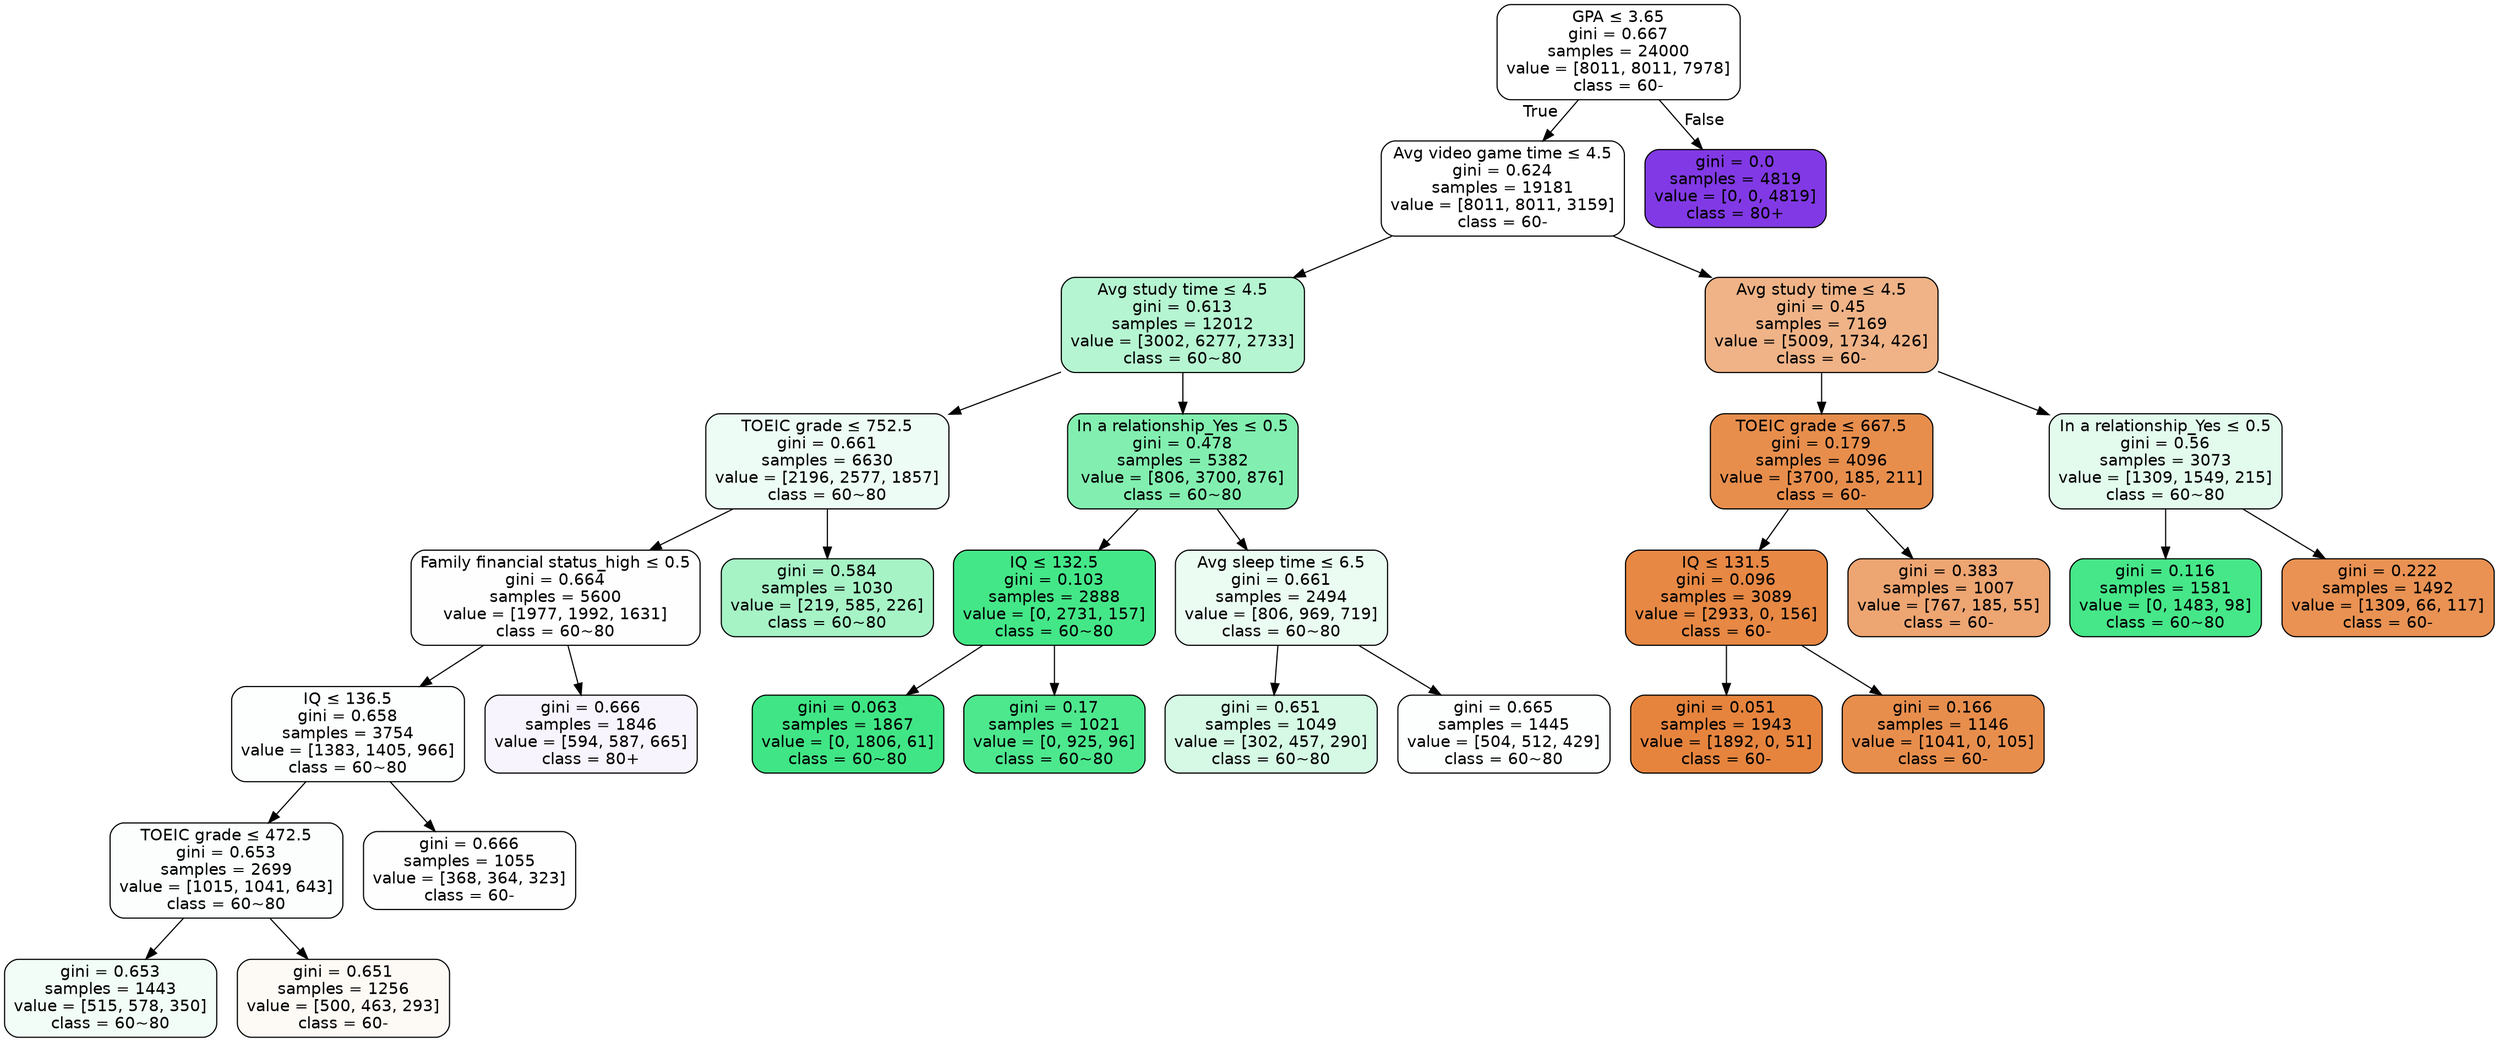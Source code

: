 digraph Tree {
node [shape=box, style="filled, rounded", color="black", fontname=helvetica] ;
edge [fontname=helvetica] ;
0 [label=<GPA &le; 3.65<br/>gini = 0.667<br/>samples = 24000<br/>value = [8011, 8011, 7978]<br/>class = 60->, fillcolor="#e5813900"] ;
1 [label=<Avg video game time &le; 4.5<br/>gini = 0.624<br/>samples = 19181<br/>value = [8011, 8011, 3159]<br/>class = 60->, fillcolor="#e5813900"] ;
0 -> 1 [labeldistance=2.5, labelangle=45, headlabel="True"] ;
2 [label=<Avg study time &le; 4.5<br/>gini = 0.613<br/>samples = 12012<br/>value = [3002, 6277, 2733]<br/>class = 60~80>, fillcolor="#39e5815d"] ;
1 -> 2 ;
3 [label=<TOEIC grade &le; 752.5<br/>gini = 0.661<br/>samples = 6630<br/>value = [2196, 2577, 1857]<br/>class = 60~80>, fillcolor="#39e58116"] ;
2 -> 3 ;
4 [label=<Family financial status_high &le; 0.5<br/>gini = 0.664<br/>samples = 5600<br/>value = [1977, 1992, 1631]<br/>class = 60~80>, fillcolor="#39e58101"] ;
3 -> 4 ;
5 [label=<IQ &le; 136.5<br/>gini = 0.658<br/>samples = 3754<br/>value = [1383, 1405, 966]<br/>class = 60~80>, fillcolor="#39e58102"] ;
4 -> 5 ;
6 [label=<TOEIC grade &le; 472.5<br/>gini = 0.653<br/>samples = 2699<br/>value = [1015, 1041, 643]<br/>class = 60~80>, fillcolor="#39e58104"] ;
5 -> 6 ;
7 [label=<gini = 0.653<br/>samples = 1443<br/>value = [515, 578, 350]<br/>class = 60~80>, fillcolor="#39e58111"] ;
6 -> 7 ;
8 [label=<gini = 0.651<br/>samples = 1256<br/>value = [500, 463, 293]<br/>class = 60->, fillcolor="#e581390c"] ;
6 -> 8 ;
9 [label=<gini = 0.666<br/>samples = 1055<br/>value = [368, 364, 323]<br/>class = 60->, fillcolor="#e5813901"] ;
5 -> 9 ;
10 [label=<gini = 0.666<br/>samples = 1846<br/>value = [594, 587, 665]<br/>class = 80+>, fillcolor="#8139e50e"] ;
4 -> 10 ;
11 [label=<gini = 0.584<br/>samples = 1030<br/>value = [219, 585, 226]<br/>class = 60~80>, fillcolor="#39e58172"] ;
3 -> 11 ;
12 [label=<In a relationship_Yes &le; 0.5<br/>gini = 0.478<br/>samples = 5382<br/>value = [806, 3700, 876]<br/>class = 60~80>, fillcolor="#39e581a0"] ;
2 -> 12 ;
13 [label=<IQ &le; 132.5<br/>gini = 0.103<br/>samples = 2888<br/>value = [0, 2731, 157]<br/>class = 60~80>, fillcolor="#39e581f0"] ;
12 -> 13 ;
14 [label=<gini = 0.063<br/>samples = 1867<br/>value = [0, 1806, 61]<br/>class = 60~80>, fillcolor="#39e581f6"] ;
13 -> 14 ;
15 [label=<gini = 0.17<br/>samples = 1021<br/>value = [0, 925, 96]<br/>class = 60~80>, fillcolor="#39e581e5"] ;
13 -> 15 ;
16 [label=<Avg sleep time &le; 6.5<br/>gini = 0.661<br/>samples = 2494<br/>value = [806, 969, 719]<br/>class = 60~80>, fillcolor="#39e58119"] ;
12 -> 16 ;
17 [label=<gini = 0.651<br/>samples = 1049<br/>value = [302, 457, 290]<br/>class = 60~80>, fillcolor="#39e58135"] ;
16 -> 17 ;
18 [label=<gini = 0.665<br/>samples = 1445<br/>value = [504, 512, 429]<br/>class = 60~80>, fillcolor="#39e58102"] ;
16 -> 18 ;
19 [label=<Avg study time &le; 4.5<br/>gini = 0.45<br/>samples = 7169<br/>value = [5009, 1734, 426]<br/>class = 60->, fillcolor="#e581399a"] ;
1 -> 19 ;
20 [label=<TOEIC grade &le; 667.5<br/>gini = 0.179<br/>samples = 4096<br/>value = [3700, 185, 211]<br/>class = 60->, fillcolor="#e58139e5"] ;
19 -> 20 ;
21 [label=<IQ &le; 131.5<br/>gini = 0.096<br/>samples = 3089<br/>value = [2933, 0, 156]<br/>class = 60->, fillcolor="#e58139f1"] ;
20 -> 21 ;
22 [label=<gini = 0.051<br/>samples = 1943<br/>value = [1892, 0, 51]<br/>class = 60->, fillcolor="#e58139f8"] ;
21 -> 22 ;
23 [label=<gini = 0.166<br/>samples = 1146<br/>value = [1041, 0, 105]<br/>class = 60->, fillcolor="#e58139e5"] ;
21 -> 23 ;
24 [label=<gini = 0.383<br/>samples = 1007<br/>value = [767, 185, 55]<br/>class = 60->, fillcolor="#e58139b5"] ;
20 -> 24 ;
25 [label=<In a relationship_Yes &le; 0.5<br/>gini = 0.56<br/>samples = 3073<br/>value = [1309, 1549, 215]<br/>class = 60~80>, fillcolor="#39e58123"] ;
19 -> 25 ;
26 [label=<gini = 0.116<br/>samples = 1581<br/>value = [0, 1483, 98]<br/>class = 60~80>, fillcolor="#39e581ee"] ;
25 -> 26 ;
27 [label=<gini = 0.222<br/>samples = 1492<br/>value = [1309, 66, 117]<br/>class = 60->, fillcolor="#e58139dd"] ;
25 -> 27 ;
28 [label=<gini = 0.0<br/>samples = 4819<br/>value = [0, 0, 4819]<br/>class = 80+>, fillcolor="#8139e5ff"] ;
0 -> 28 [labeldistance=2.5, labelangle=-45, headlabel="False"] ;
}